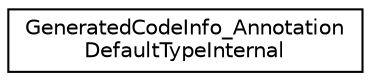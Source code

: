 digraph "类继承关系图"
{
 // LATEX_PDF_SIZE
  edge [fontname="Helvetica",fontsize="10",labelfontname="Helvetica",labelfontsize="10"];
  node [fontname="Helvetica",fontsize="10",shape=record];
  rankdir="LR";
  Node0 [label="GeneratedCodeInfo_Annotation\lDefaultTypeInternal",height=0.2,width=0.4,color="black", fillcolor="white", style="filled",URL="$structGeneratedCodeInfo__AnnotationDefaultTypeInternal.html",tooltip=" "];
}
